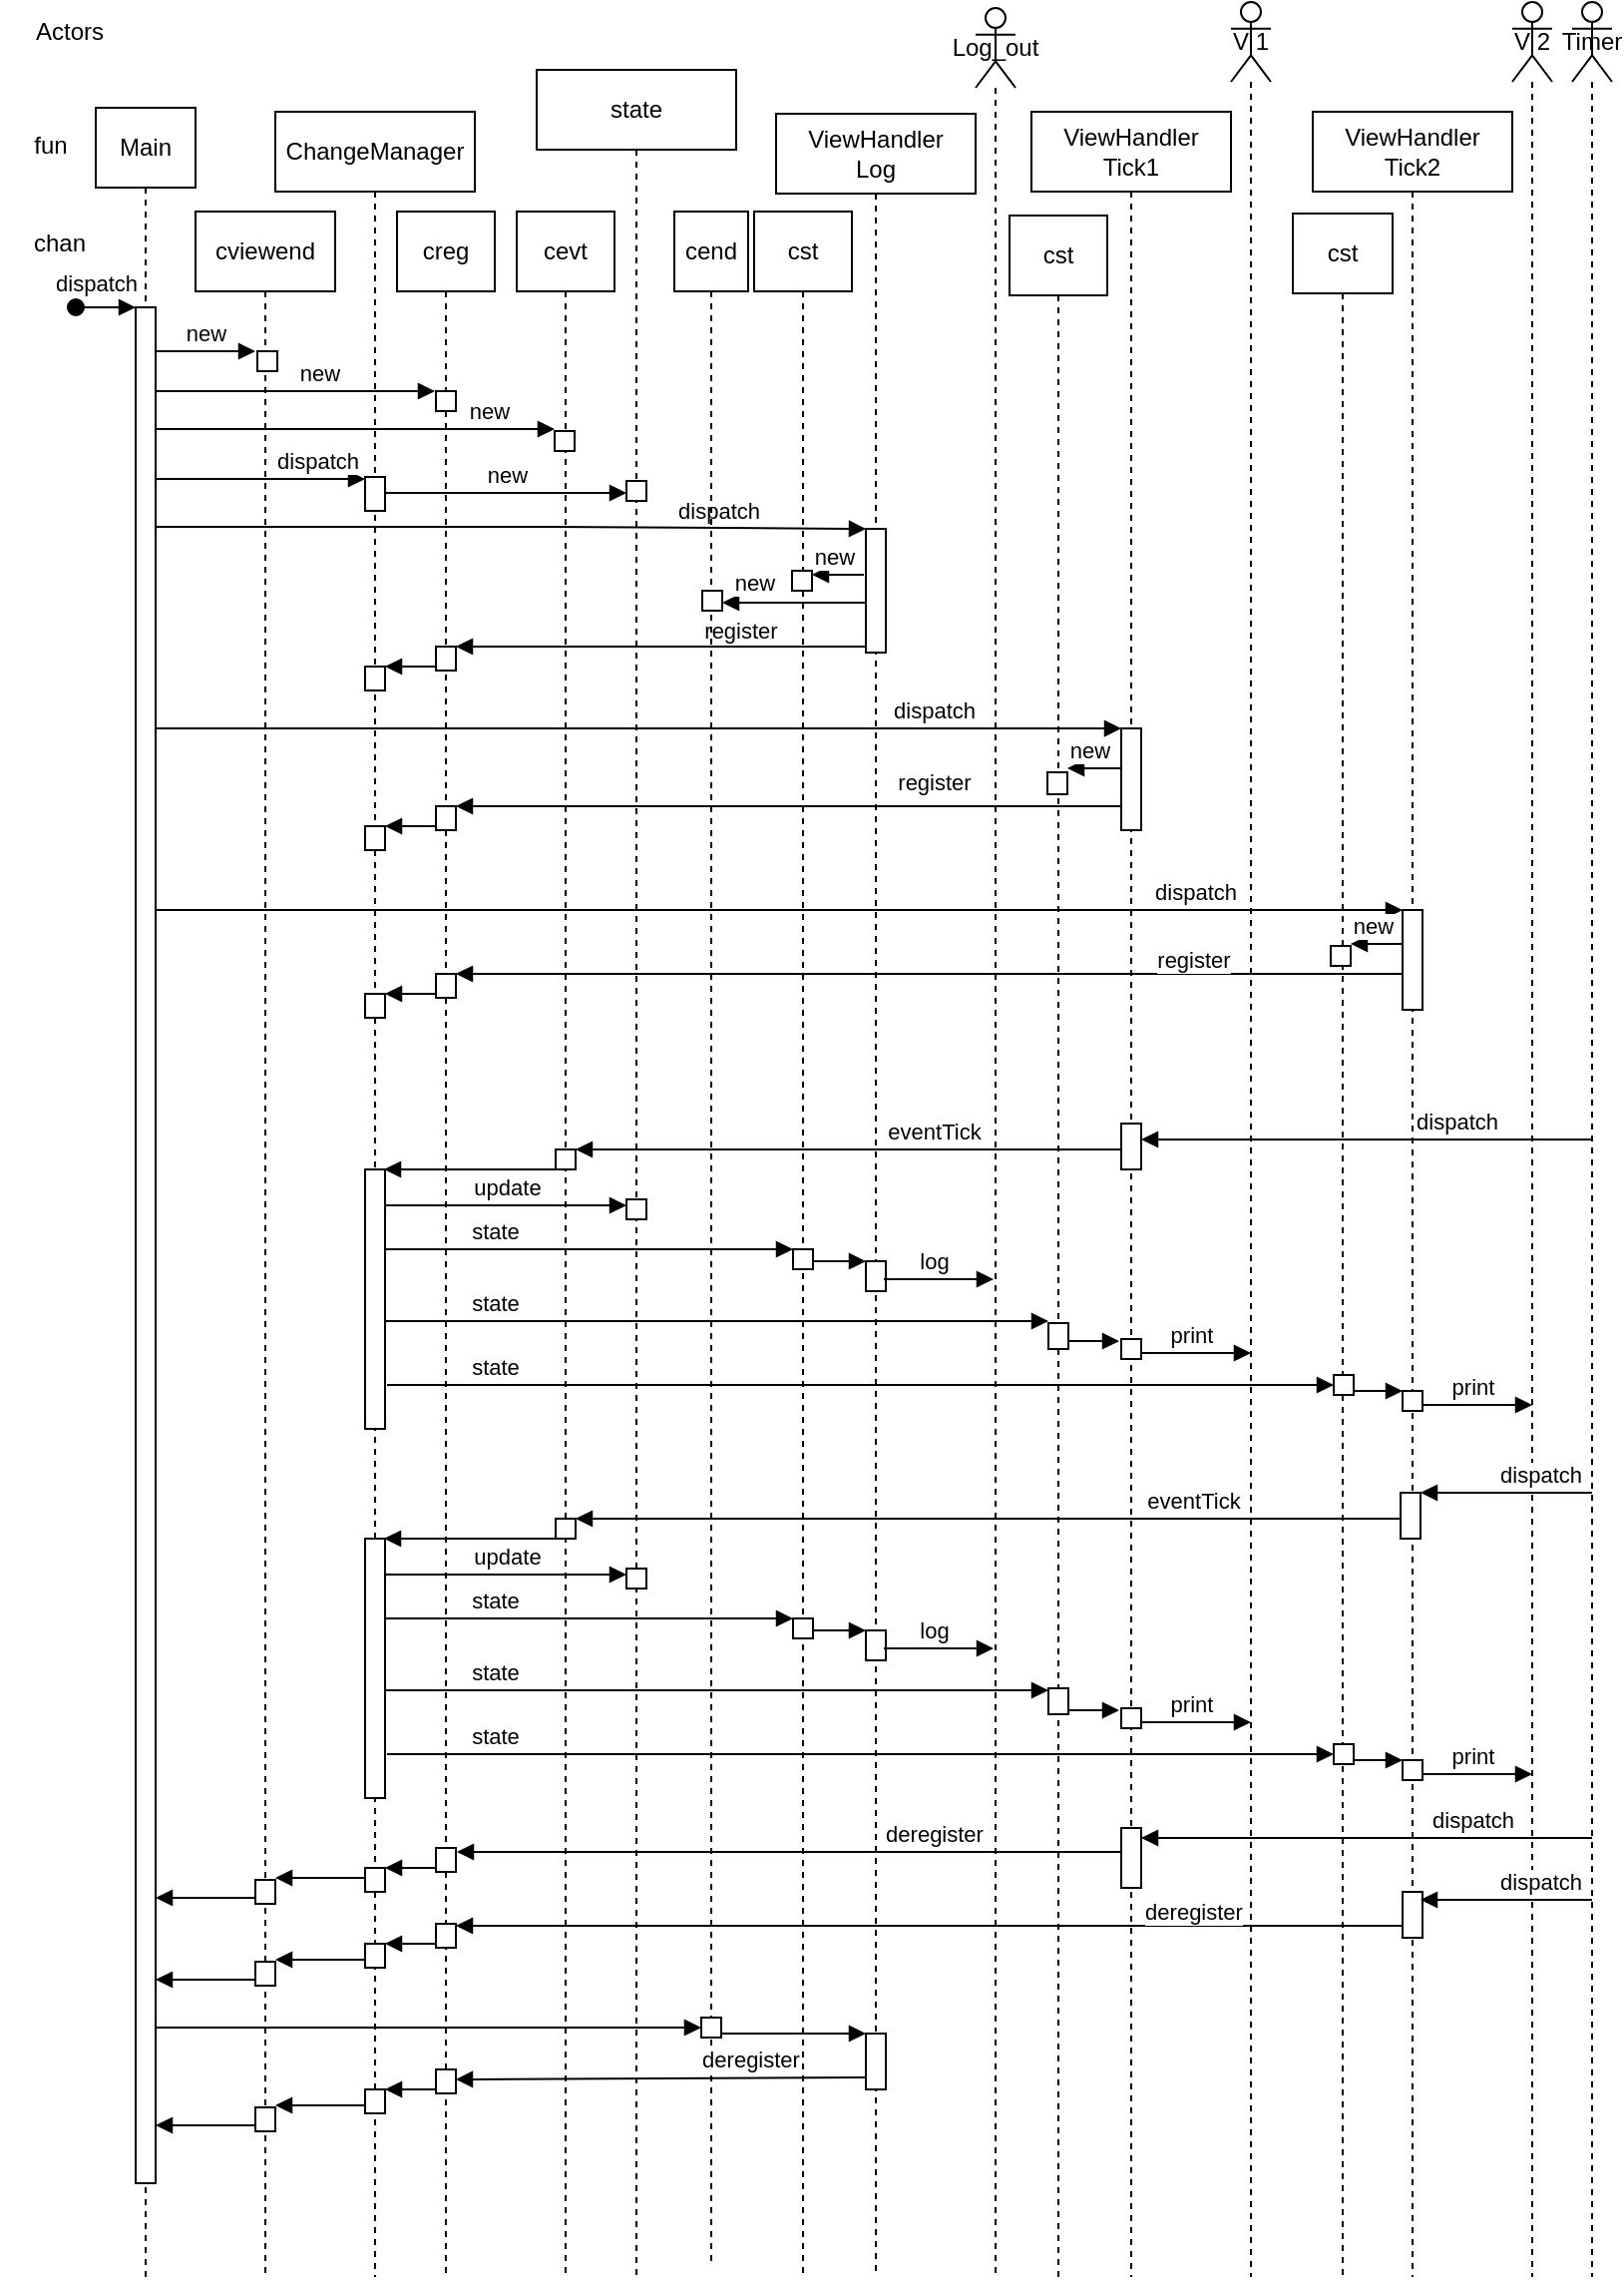 <mxfile version="22.1.11" type="device">
  <diagram name="Page-1" id="2YBvvXClWsGukQMizWep">
    <mxGraphModel dx="552" dy="385" grid="1" gridSize="10" guides="1" tooltips="1" connect="1" arrows="1" fold="1" page="1" pageScale="1" pageWidth="827" pageHeight="1169" math="0" shadow="0">
      <root>
        <mxCell id="0" />
        <mxCell id="1" parent="0" />
        <mxCell id="QETQvhtK7Vk9mIHsB0_v-30" value="state" style="shape=umlLifeline;perimeter=lifelinePerimeter;whiteSpace=wrap;html=1;container=0;dropTarget=0;collapsible=0;recursiveResize=0;outlineConnect=0;portConstraint=eastwest;newEdgeStyle={&quot;edgeStyle&quot;:&quot;elbowEdgeStyle&quot;,&quot;elbow&quot;:&quot;vertical&quot;,&quot;curved&quot;:0,&quot;rounded&quot;:0};" parent="1" vertex="1">
          <mxGeometry x="271" y="54" width="100" height="1106" as="geometry" />
        </mxCell>
        <mxCell id="QETQvhtK7Vk9mIHsB0_v-32" value="" style="html=1;points=[];perimeter=orthogonalPerimeter;outlineConnect=0;targetShapes=umlLifeline;portConstraint=eastwest;newEdgeStyle={&quot;edgeStyle&quot;:&quot;elbowEdgeStyle&quot;,&quot;elbow&quot;:&quot;vertical&quot;,&quot;curved&quot;:0,&quot;rounded&quot;:0};" parent="QETQvhtK7Vk9mIHsB0_v-30" vertex="1">
          <mxGeometry x="45" y="206" width="10" height="10" as="geometry" />
        </mxCell>
        <mxCell id="QETQvhtK7Vk9mIHsB0_v-38" value="" style="html=1;points=[[0,0,0,0,5],[0,1,0,0,-5],[1,0,0,0,5],[1,1,0,0,-5]];perimeter=orthogonalPerimeter;outlineConnect=0;targetShapes=umlLifeline;portConstraint=eastwest;newEdgeStyle={&quot;curved&quot;:0,&quot;rounded&quot;:0};" parent="QETQvhtK7Vk9mIHsB0_v-30" vertex="1">
          <mxGeometry x="45" y="566" width="10" height="10" as="geometry" />
        </mxCell>
        <mxCell id="QETQvhtK7Vk9mIHsB0_v-1" value="Main" style="shape=umlLifeline;perimeter=lifelinePerimeter;whiteSpace=wrap;html=1;container=0;dropTarget=0;collapsible=0;recursiveResize=0;outlineConnect=0;portConstraint=eastwest;newEdgeStyle={&quot;edgeStyle&quot;:&quot;elbowEdgeStyle&quot;,&quot;elbow&quot;:&quot;vertical&quot;,&quot;curved&quot;:0,&quot;rounded&quot;:0};" parent="1" vertex="1">
          <mxGeometry x="50" y="73" width="50" height="1087" as="geometry" />
        </mxCell>
        <mxCell id="QETQvhtK7Vk9mIHsB0_v-2" value="" style="html=1;points=[];perimeter=orthogonalPerimeter;outlineConnect=0;targetShapes=umlLifeline;portConstraint=eastwest;newEdgeStyle={&quot;edgeStyle&quot;:&quot;elbowEdgeStyle&quot;,&quot;elbow&quot;:&quot;vertical&quot;,&quot;curved&quot;:0,&quot;rounded&quot;:0};" parent="QETQvhtK7Vk9mIHsB0_v-1" vertex="1">
          <mxGeometry x="20" y="100" width="10" height="940" as="geometry" />
        </mxCell>
        <mxCell id="QETQvhtK7Vk9mIHsB0_v-3" value="dispatch" style="html=1;verticalAlign=bottom;startArrow=oval;endArrow=block;startSize=8;edgeStyle=elbowEdgeStyle;elbow=vertical;curved=0;rounded=0;" parent="QETQvhtK7Vk9mIHsB0_v-1" target="QETQvhtK7Vk9mIHsB0_v-2" edge="1">
          <mxGeometry x="-0.325" y="3" relative="1" as="geometry">
            <mxPoint x="-10" y="100" as="sourcePoint" />
            <mxPoint as="offset" />
          </mxGeometry>
        </mxCell>
        <mxCell id="QETQvhtK7Vk9mIHsB0_v-5" value="ChangeManager" style="shape=umlLifeline;perimeter=lifelinePerimeter;whiteSpace=wrap;html=1;container=0;dropTarget=0;collapsible=0;recursiveResize=0;outlineConnect=0;portConstraint=eastwest;newEdgeStyle={&quot;edgeStyle&quot;:&quot;elbowEdgeStyle&quot;,&quot;elbow&quot;:&quot;vertical&quot;,&quot;curved&quot;:0,&quot;rounded&quot;:0};" parent="1" vertex="1">
          <mxGeometry x="140" y="75" width="100" height="1085" as="geometry" />
        </mxCell>
        <mxCell id="QETQvhtK7Vk9mIHsB0_v-6" value="" style="html=1;points=[];perimeter=orthogonalPerimeter;outlineConnect=0;targetShapes=umlLifeline;portConstraint=eastwest;newEdgeStyle={&quot;edgeStyle&quot;:&quot;elbowEdgeStyle&quot;,&quot;elbow&quot;:&quot;vertical&quot;,&quot;curved&quot;:0,&quot;rounded&quot;:0};" parent="QETQvhtK7Vk9mIHsB0_v-5" vertex="1">
          <mxGeometry x="45" y="183" width="10" height="17" as="geometry" />
        </mxCell>
        <mxCell id="QETQvhtK7Vk9mIHsB0_v-36" value="" style="html=1;points=[[0,0,0,0,5],[0,1,0,0,-5],[1,0,0,0,5],[1,1,0,0,-5]];perimeter=orthogonalPerimeter;outlineConnect=0;targetShapes=umlLifeline;portConstraint=eastwest;newEdgeStyle={&quot;curved&quot;:0,&quot;rounded&quot;:0};" parent="QETQvhtK7Vk9mIHsB0_v-5" vertex="1">
          <mxGeometry x="45" y="530" width="10" height="130" as="geometry" />
        </mxCell>
        <mxCell id="ve03lsI1t8z092RaoCKH-33" value="" style="html=1;points=[[0,0,0,0,5],[0,1,0,0,-5],[1,0,0,0,5],[1,1,0,0,-5]];perimeter=orthogonalPerimeter;outlineConnect=0;targetShapes=umlLifeline;portConstraint=eastwest;newEdgeStyle={&quot;curved&quot;:0,&quot;rounded&quot;:0};" parent="QETQvhtK7Vk9mIHsB0_v-5" vertex="1">
          <mxGeometry x="45" y="278" width="10" height="12" as="geometry" />
        </mxCell>
        <mxCell id="QETQvhtK7Vk9mIHsB0_v-10" value="ViewHandler&lt;br&gt;Log" style="shape=umlLifeline;perimeter=lifelinePerimeter;whiteSpace=wrap;html=1;container=0;dropTarget=0;collapsible=0;recursiveResize=0;outlineConnect=0;portConstraint=eastwest;newEdgeStyle={&quot;edgeStyle&quot;:&quot;elbowEdgeStyle&quot;,&quot;elbow&quot;:&quot;vertical&quot;,&quot;curved&quot;:0,&quot;rounded&quot;:0};" parent="1" vertex="1">
          <mxGeometry x="391" y="76" width="100" height="1084" as="geometry" />
        </mxCell>
        <mxCell id="QETQvhtK7Vk9mIHsB0_v-11" value="" style="html=1;points=[];perimeter=orthogonalPerimeter;outlineConnect=0;targetShapes=umlLifeline;portConstraint=eastwest;newEdgeStyle={&quot;edgeStyle&quot;:&quot;elbowEdgeStyle&quot;,&quot;elbow&quot;:&quot;vertical&quot;,&quot;curved&quot;:0,&quot;rounded&quot;:0};" parent="QETQvhtK7Vk9mIHsB0_v-10" vertex="1">
          <mxGeometry x="45" y="208" width="10" height="62" as="geometry" />
        </mxCell>
        <mxCell id="ve03lsI1t8z092RaoCKH-53" value="" style="html=1;points=[[0,0,0,0,5],[0,1,0,0,-5],[1,0,0,0,5],[1,1,0,0,-5]];perimeter=orthogonalPerimeter;outlineConnect=0;targetShapes=umlLifeline;portConstraint=eastwest;newEdgeStyle={&quot;curved&quot;:0,&quot;rounded&quot;:0};" parent="QETQvhtK7Vk9mIHsB0_v-10" vertex="1">
          <mxGeometry x="45" y="575" width="10" height="15" as="geometry" />
        </mxCell>
        <mxCell id="iAInxyBxGeqeAdMTvfF1-6" value="" style="html=1;points=[[0,0,0,0,5],[0,1,0,0,-5],[1,0,0,0,5],[1,1,0,0,-5]];perimeter=orthogonalPerimeter;outlineConnect=0;targetShapes=umlLifeline;portConstraint=eastwest;newEdgeStyle={&quot;curved&quot;:0,&quot;rounded&quot;:0};" vertex="1" parent="QETQvhtK7Vk9mIHsB0_v-10">
          <mxGeometry x="45" y="962" width="10" height="28" as="geometry" />
        </mxCell>
        <mxCell id="QETQvhtK7Vk9mIHsB0_v-14" value="ViewHandler&lt;br&gt;Tick1" style="shape=umlLifeline;perimeter=lifelinePerimeter;whiteSpace=wrap;html=1;container=0;dropTarget=0;collapsible=0;recursiveResize=0;outlineConnect=0;portConstraint=eastwest;newEdgeStyle={&quot;edgeStyle&quot;:&quot;elbowEdgeStyle&quot;,&quot;elbow&quot;:&quot;vertical&quot;,&quot;curved&quot;:0,&quot;rounded&quot;:0};" parent="1" vertex="1">
          <mxGeometry x="519" y="75" width="100" height="1085" as="geometry" />
        </mxCell>
        <mxCell id="QETQvhtK7Vk9mIHsB0_v-15" value="" style="html=1;points=[];perimeter=orthogonalPerimeter;outlineConnect=0;targetShapes=umlLifeline;portConstraint=eastwest;newEdgeStyle={&quot;edgeStyle&quot;:&quot;elbowEdgeStyle&quot;,&quot;elbow&quot;:&quot;vertical&quot;,&quot;curved&quot;:0,&quot;rounded&quot;:0};" parent="QETQvhtK7Vk9mIHsB0_v-14" vertex="1">
          <mxGeometry x="45" y="309" width="10" height="51" as="geometry" />
        </mxCell>
        <mxCell id="QETQvhtK7Vk9mIHsB0_v-28" value="" style="html=1;points=[[0,0,0,0,5],[0,1,0,0,-5],[1,0,0,0,5],[1,1,0,0,-5]];perimeter=orthogonalPerimeter;outlineConnect=0;targetShapes=umlLifeline;portConstraint=eastwest;newEdgeStyle={&quot;curved&quot;:0,&quot;rounded&quot;:0};" parent="QETQvhtK7Vk9mIHsB0_v-14" vertex="1">
          <mxGeometry x="45" y="507" width="10" height="23" as="geometry" />
        </mxCell>
        <mxCell id="ve03lsI1t8z092RaoCKH-54" value="" style="html=1;points=[[0,0,0,0,5],[0,1,0,0,-5],[1,0,0,0,5],[1,1,0,0,-5]];perimeter=orthogonalPerimeter;outlineConnect=0;targetShapes=umlLifeline;portConstraint=eastwest;newEdgeStyle={&quot;curved&quot;:0,&quot;rounded&quot;:0};" parent="QETQvhtK7Vk9mIHsB0_v-14" vertex="1">
          <mxGeometry x="45" y="615" width="10" height="10" as="geometry" />
        </mxCell>
        <mxCell id="GORoO4-SwAkdAgsHTjS7-42" value="" style="html=1;points=[[0,0,0,0,5],[0,1,0,0,-5],[1,0,0,0,5],[1,1,0,0,-5]];perimeter=orthogonalPerimeter;outlineConnect=0;targetShapes=umlLifeline;portConstraint=eastwest;newEdgeStyle={&quot;curved&quot;:0,&quot;rounded&quot;:0};" parent="QETQvhtK7Vk9mIHsB0_v-14" vertex="1">
          <mxGeometry x="45" y="860" width="10" height="30" as="geometry" />
        </mxCell>
        <mxCell id="QETQvhtK7Vk9mIHsB0_v-21" value="ViewHandler&lt;br&gt;Tick2" style="shape=umlLifeline;perimeter=lifelinePerimeter;whiteSpace=wrap;html=1;container=0;dropTarget=0;collapsible=0;recursiveResize=0;outlineConnect=0;portConstraint=eastwest;newEdgeStyle={&quot;edgeStyle&quot;:&quot;elbowEdgeStyle&quot;,&quot;elbow&quot;:&quot;vertical&quot;,&quot;curved&quot;:0,&quot;rounded&quot;:0};" parent="1" vertex="1">
          <mxGeometry x="660" y="75" width="100" height="1085" as="geometry" />
        </mxCell>
        <mxCell id="QETQvhtK7Vk9mIHsB0_v-22" value="" style="html=1;points=[];perimeter=orthogonalPerimeter;outlineConnect=0;targetShapes=umlLifeline;portConstraint=eastwest;newEdgeStyle={&quot;edgeStyle&quot;:&quot;elbowEdgeStyle&quot;,&quot;elbow&quot;:&quot;vertical&quot;,&quot;curved&quot;:0,&quot;rounded&quot;:0};" parent="QETQvhtK7Vk9mIHsB0_v-21" vertex="1">
          <mxGeometry x="45" y="400" width="10" height="50" as="geometry" />
        </mxCell>
        <object label="Timer" Timer="" id="QETQvhtK7Vk9mIHsB0_v-26">
          <mxCell style="shape=umlLifeline;perimeter=lifelinePerimeter;whiteSpace=wrap;html=1;container=1;dropTarget=0;collapsible=0;recursiveResize=0;outlineConnect=0;portConstraint=eastwest;newEdgeStyle={&quot;curved&quot;:0,&quot;rounded&quot;:0};participant=umlActor;" parent="1" vertex="1">
            <mxGeometry x="790" y="20" width="20" height="1140" as="geometry" />
          </mxCell>
        </object>
        <mxCell id="QETQvhtK7Vk9mIHsB0_v-27" value="dispatch" style="html=1;verticalAlign=bottom;endArrow=block;curved=0;rounded=0;" parent="1" source="QETQvhtK7Vk9mIHsB0_v-26" target="QETQvhtK7Vk9mIHsB0_v-28" edge="1">
          <mxGeometry x="-0.397" width="80" relative="1" as="geometry">
            <mxPoint x="809.83" y="582" as="sourcePoint" />
            <mxPoint x="550" y="582" as="targetPoint" />
            <mxPoint as="offset" />
          </mxGeometry>
        </mxCell>
        <mxCell id="QETQvhtK7Vk9mIHsB0_v-41" value="update" style="html=1;verticalAlign=bottom;endArrow=block;curved=0;rounded=0;" parent="1" target="QETQvhtK7Vk9mIHsB0_v-38" edge="1">
          <mxGeometry width="80" relative="1" as="geometry">
            <mxPoint x="195" y="623" as="sourcePoint" />
            <mxPoint x="325" y="623" as="targetPoint" />
          </mxGeometry>
        </mxCell>
        <mxCell id="ve03lsI1t8z092RaoCKH-1" value="cviewend" style="shape=umlLifeline;perimeter=lifelinePerimeter;whiteSpace=wrap;html=1;container=0;dropTarget=0;collapsible=0;recursiveResize=0;outlineConnect=0;portConstraint=eastwest;newEdgeStyle={&quot;edgeStyle&quot;:&quot;elbowEdgeStyle&quot;,&quot;elbow&quot;:&quot;vertical&quot;,&quot;curved&quot;:0,&quot;rounded&quot;:0};" parent="1" vertex="1">
          <mxGeometry x="100" y="125" width="70" height="1035" as="geometry" />
        </mxCell>
        <mxCell id="ve03lsI1t8z092RaoCKH-10" value="" style="html=1;points=[[0,0,0,0,5],[0,1,0,0,-5],[1,0,0,0,5],[1,1,0,0,-5]];perimeter=orthogonalPerimeter;outlineConnect=0;targetShapes=umlLifeline;portConstraint=eastwest;newEdgeStyle={&quot;curved&quot;:0,&quot;rounded&quot;:0};" parent="ve03lsI1t8z092RaoCKH-1" vertex="1">
          <mxGeometry x="31" y="70" width="10" height="10" as="geometry" />
        </mxCell>
        <mxCell id="ve03lsI1t8z092RaoCKH-5" value="creg" style="shape=umlLifeline;perimeter=lifelinePerimeter;whiteSpace=wrap;html=1;container=0;dropTarget=0;collapsible=0;recursiveResize=0;outlineConnect=0;portConstraint=eastwest;newEdgeStyle={&quot;edgeStyle&quot;:&quot;elbowEdgeStyle&quot;,&quot;elbow&quot;:&quot;vertical&quot;,&quot;curved&quot;:0,&quot;rounded&quot;:0};" parent="1" vertex="1">
          <mxGeometry x="201" y="125" width="49" height="1035" as="geometry" />
        </mxCell>
        <mxCell id="ve03lsI1t8z092RaoCKH-13" value="" style="html=1;points=[[0,0,0,0,5],[0,1,0,0,-5],[1,0,0,0,5],[1,1,0,0,-5]];perimeter=orthogonalPerimeter;outlineConnect=0;targetShapes=umlLifeline;portConstraint=eastwest;newEdgeStyle={&quot;curved&quot;:0,&quot;rounded&quot;:0};" parent="ve03lsI1t8z092RaoCKH-5" vertex="1">
          <mxGeometry x="19.5" y="90" width="10" height="10" as="geometry" />
        </mxCell>
        <mxCell id="ve03lsI1t8z092RaoCKH-37" value="" style="html=1;points=[[0,0,0,0,5],[0,1,0,0,-5],[1,0,0,0,5],[1,1,0,0,-5]];perimeter=orthogonalPerimeter;outlineConnect=0;targetShapes=umlLifeline;portConstraint=eastwest;newEdgeStyle={&quot;curved&quot;:0,&quot;rounded&quot;:0};" parent="ve03lsI1t8z092RaoCKH-5" vertex="1">
          <mxGeometry x="19.5" y="218" width="10" height="12" as="geometry" />
        </mxCell>
        <mxCell id="ve03lsI1t8z092RaoCKH-6" value="cevt" style="shape=umlLifeline;perimeter=lifelinePerimeter;whiteSpace=wrap;html=1;container=0;dropTarget=0;collapsible=0;recursiveResize=0;outlineConnect=0;portConstraint=eastwest;newEdgeStyle={&quot;edgeStyle&quot;:&quot;elbowEdgeStyle&quot;,&quot;elbow&quot;:&quot;vertical&quot;,&quot;curved&quot;:0,&quot;rounded&quot;:0};" parent="1" vertex="1">
          <mxGeometry x="261" y="125" width="49" height="1035" as="geometry" />
        </mxCell>
        <mxCell id="ve03lsI1t8z092RaoCKH-14" value="" style="html=1;points=[[0,0,0,0,5],[0,1,0,0,-5],[1,0,0,0,5],[1,1,0,0,-5]];perimeter=orthogonalPerimeter;outlineConnect=0;targetShapes=umlLifeline;portConstraint=eastwest;newEdgeStyle={&quot;curved&quot;:0,&quot;rounded&quot;:0};" parent="ve03lsI1t8z092RaoCKH-6" vertex="1">
          <mxGeometry x="19" y="110" width="10" height="10" as="geometry" />
        </mxCell>
        <mxCell id="ve03lsI1t8z092RaoCKH-45" value="" style="html=1;points=[[0,0,0,0,5],[0,1,0,0,-5],[1,0,0,0,5],[1,1,0,0,-5]];perimeter=orthogonalPerimeter;outlineConnect=0;targetShapes=umlLifeline;portConstraint=eastwest;newEdgeStyle={&quot;curved&quot;:0,&quot;rounded&quot;:0};" parent="ve03lsI1t8z092RaoCKH-6" vertex="1">
          <mxGeometry x="19.5" y="470" width="10" height="10" as="geometry" />
        </mxCell>
        <mxCell id="ve03lsI1t8z092RaoCKH-9" value="new" style="html=1;verticalAlign=bottom;endArrow=block;curved=0;rounded=0;" parent="1" source="QETQvhtK7Vk9mIHsB0_v-2" edge="1">
          <mxGeometry width="80" relative="1" as="geometry">
            <mxPoint x="100" y="195" as="sourcePoint" />
            <mxPoint x="130" y="195" as="targetPoint" />
          </mxGeometry>
        </mxCell>
        <mxCell id="QETQvhtK7Vk9mIHsB0_v-20" value="dispatch" style="html=1;verticalAlign=bottom;endArrow=block;curved=0;rounded=0;" parent="1" edge="1">
          <mxGeometry x="0.545" width="80" relative="1" as="geometry">
            <mxPoint x="80" y="259" as="sourcePoint" />
            <mxPoint x="185" y="259" as="targetPoint" />
            <mxPoint as="offset" />
          </mxGeometry>
        </mxCell>
        <mxCell id="ve03lsI1t8z092RaoCKH-11" value="new" style="html=1;verticalAlign=bottom;endArrow=block;curved=0;rounded=0;" parent="1" source="QETQvhtK7Vk9mIHsB0_v-2" edge="1">
          <mxGeometry x="0.172" width="80" relative="1" as="geometry">
            <mxPoint x="75" y="215" as="sourcePoint" />
            <mxPoint x="220" y="215" as="targetPoint" />
            <mxPoint as="offset" />
          </mxGeometry>
        </mxCell>
        <mxCell id="ve03lsI1t8z092RaoCKH-12" value="new" style="html=1;verticalAlign=bottom;endArrow=block;curved=0;rounded=0;" parent="1" source="QETQvhtK7Vk9mIHsB0_v-2" edge="1">
          <mxGeometry x="0.667" width="80" relative="1" as="geometry">
            <mxPoint x="75" y="234" as="sourcePoint" />
            <mxPoint x="280" y="234" as="targetPoint" />
            <mxPoint as="offset" />
          </mxGeometry>
        </mxCell>
        <mxCell id="ve03lsI1t8z092RaoCKH-16" value="new" style="html=1;verticalAlign=bottom;endArrow=block;curved=0;rounded=0;" parent="1" target="QETQvhtK7Vk9mIHsB0_v-32" edge="1">
          <mxGeometry width="80" relative="1" as="geometry">
            <mxPoint x="195" y="266" as="sourcePoint" />
            <mxPoint x="325" y="266" as="targetPoint" />
          </mxGeometry>
        </mxCell>
        <mxCell id="ve03lsI1t8z092RaoCKH-17" value="cst" style="shape=umlLifeline;perimeter=lifelinePerimeter;whiteSpace=wrap;html=1;container=0;dropTarget=0;collapsible=0;recursiveResize=0;outlineConnect=0;portConstraint=eastwest;newEdgeStyle={&quot;edgeStyle&quot;:&quot;elbowEdgeStyle&quot;,&quot;elbow&quot;:&quot;vertical&quot;,&quot;curved&quot;:0,&quot;rounded&quot;:0};" parent="1" vertex="1">
          <mxGeometry x="380" y="125" width="49" height="1035" as="geometry" />
        </mxCell>
        <mxCell id="ve03lsI1t8z092RaoCKH-18" value="" style="html=1;points=[[0,0,0,0,5],[0,1,0,0,-5],[1,0,0,0,5],[1,1,0,0,-5]];perimeter=orthogonalPerimeter;outlineConnect=0;targetShapes=umlLifeline;portConstraint=eastwest;newEdgeStyle={&quot;curved&quot;:0,&quot;rounded&quot;:0};" parent="ve03lsI1t8z092RaoCKH-17" vertex="1">
          <mxGeometry x="19" y="180" width="10" height="10" as="geometry" />
        </mxCell>
        <mxCell id="ve03lsI1t8z092RaoCKH-47" value="" style="html=1;points=[[0,0,0,0,5],[0,1,0,0,-5],[1,0,0,0,5],[1,1,0,0,-5]];perimeter=orthogonalPerimeter;outlineConnect=0;targetShapes=umlLifeline;portConstraint=eastwest;newEdgeStyle={&quot;curved&quot;:0,&quot;rounded&quot;:0};" parent="ve03lsI1t8z092RaoCKH-17" vertex="1">
          <mxGeometry x="19.5" y="520" width="10" height="10" as="geometry" />
        </mxCell>
        <mxCell id="QETQvhtK7Vk9mIHsB0_v-12" value="dispatch" style="html=1;verticalAlign=bottom;endArrow=block;curved=0;rounded=0;" parent="1" source="QETQvhtK7Vk9mIHsB0_v-2" target="QETQvhtK7Vk9mIHsB0_v-11" edge="1">
          <mxGeometry x="0.583" width="80" relative="1" as="geometry">
            <mxPoint x="195" y="283" as="sourcePoint" />
            <mxPoint x="340" y="283" as="targetPoint" />
            <Array as="points">
              <mxPoint x="280" y="283" />
            </Array>
            <mxPoint as="offset" />
          </mxGeometry>
        </mxCell>
        <mxCell id="ve03lsI1t8z092RaoCKH-19" value="new" style="html=1;verticalAlign=bottom;endArrow=block;curved=0;rounded=0;" parent="1" edge="1">
          <mxGeometry x="0.154" width="80" relative="1" as="geometry">
            <mxPoint x="435" y="307" as="sourcePoint" />
            <mxPoint x="409" y="307" as="targetPoint" />
            <mxPoint as="offset" />
          </mxGeometry>
        </mxCell>
        <mxCell id="QETQvhtK7Vk9mIHsB0_v-18" value="dispatch" style="html=1;verticalAlign=bottom;endArrow=block;curved=0;rounded=0;" parent="1" target="QETQvhtK7Vk9mIHsB0_v-15" edge="1">
          <mxGeometry x="0.612" width="80" relative="1" as="geometry">
            <mxPoint x="80" y="384.02" as="sourcePoint" />
            <mxPoint x="561" y="384.02" as="targetPoint" />
            <mxPoint as="offset" />
          </mxGeometry>
        </mxCell>
        <mxCell id="ve03lsI1t8z092RaoCKH-21" value="register" style="html=1;verticalAlign=bottom;endArrow=block;curved=0;rounded=0;" parent="1" edge="1">
          <mxGeometry x="-0.383" y="1" width="80" relative="1" as="geometry">
            <mxPoint x="436" y="343" as="sourcePoint" />
            <mxPoint x="230.5" y="343" as="targetPoint" />
            <mxPoint as="offset" />
          </mxGeometry>
        </mxCell>
        <mxCell id="ve03lsI1t8z092RaoCKH-22" value="cst" style="shape=umlLifeline;perimeter=lifelinePerimeter;whiteSpace=wrap;html=1;container=0;dropTarget=0;collapsible=0;recursiveResize=0;outlineConnect=0;portConstraint=eastwest;newEdgeStyle={&quot;edgeStyle&quot;:&quot;elbowEdgeStyle&quot;,&quot;elbow&quot;:&quot;vertical&quot;,&quot;curved&quot;:0,&quot;rounded&quot;:0};" parent="1" vertex="1">
          <mxGeometry x="508" y="127" width="49" height="1033" as="geometry" />
        </mxCell>
        <mxCell id="ve03lsI1t8z092RaoCKH-23" value="" style="html=1;points=[[0,0,0,0,5],[0,1,0,0,-5],[1,0,0,0,5],[1,1,0,0,-5]];perimeter=orthogonalPerimeter;outlineConnect=0;targetShapes=umlLifeline;portConstraint=eastwest;newEdgeStyle={&quot;curved&quot;:0,&quot;rounded&quot;:0};" parent="ve03lsI1t8z092RaoCKH-22" vertex="1">
          <mxGeometry x="19" y="279" width="10" height="11" as="geometry" />
        </mxCell>
        <mxCell id="ve03lsI1t8z092RaoCKH-48" value="" style="html=1;points=[[0,0,0,0,5],[0,1,0,0,-5],[1,0,0,0,5],[1,1,0,0,-5]];perimeter=orthogonalPerimeter;outlineConnect=0;targetShapes=umlLifeline;portConstraint=eastwest;newEdgeStyle={&quot;curved&quot;:0,&quot;rounded&quot;:0};" parent="ve03lsI1t8z092RaoCKH-22" vertex="1">
          <mxGeometry x="19.5" y="555" width="10" height="13" as="geometry" />
        </mxCell>
        <mxCell id="ve03lsI1t8z092RaoCKH-25" value="new" style="html=1;verticalAlign=bottom;endArrow=block;curved=0;rounded=0;" parent="1" edge="1">
          <mxGeometry x="0.2" width="80" relative="1" as="geometry">
            <mxPoint x="564" y="404" as="sourcePoint" />
            <mxPoint x="537" y="404" as="targetPoint" />
            <mxPoint as="offset" />
          </mxGeometry>
        </mxCell>
        <mxCell id="ve03lsI1t8z092RaoCKH-26" value="register" style="html=1;verticalAlign=bottom;endArrow=block;curved=0;rounded=0;" parent="1" source="QETQvhtK7Vk9mIHsB0_v-15" target="ve03lsI1t8z092RaoCKH-39" edge="1">
          <mxGeometry x="-0.436" y="-3" width="80" relative="1" as="geometry">
            <mxPoint x="475" y="415" as="sourcePoint" />
            <mxPoint x="240" y="424" as="targetPoint" />
            <mxPoint as="offset" />
          </mxGeometry>
        </mxCell>
        <mxCell id="QETQvhtK7Vk9mIHsB0_v-23" value="dispatch" style="html=1;verticalAlign=bottom;endArrow=block;curved=0;rounded=0;" parent="1" target="QETQvhtK7Vk9mIHsB0_v-22" edge="1">
          <mxGeometry x="0.667" width="80" relative="1" as="geometry">
            <mxPoint x="80" y="475" as="sourcePoint" />
            <mxPoint x="625" y="475" as="targetPoint" />
            <mxPoint as="offset" />
          </mxGeometry>
        </mxCell>
        <mxCell id="ve03lsI1t8z092RaoCKH-28" value="cst" style="shape=umlLifeline;perimeter=lifelinePerimeter;whiteSpace=wrap;html=1;container=0;dropTarget=0;collapsible=0;recursiveResize=0;outlineConnect=0;portConstraint=eastwest;newEdgeStyle={&quot;edgeStyle&quot;:&quot;elbowEdgeStyle&quot;,&quot;elbow&quot;:&quot;vertical&quot;,&quot;curved&quot;:0,&quot;rounded&quot;:0};" parent="1" vertex="1">
          <mxGeometry x="650" y="126" width="50" height="1034" as="geometry" />
        </mxCell>
        <mxCell id="ve03lsI1t8z092RaoCKH-29" value="" style="html=1;points=[[0,0,0,0,5],[0,1,0,0,-5],[1,0,0,0,5],[1,1,0,0,-5]];perimeter=orthogonalPerimeter;outlineConnect=0;targetShapes=umlLifeline;portConstraint=eastwest;newEdgeStyle={&quot;curved&quot;:0,&quot;rounded&quot;:0};" parent="ve03lsI1t8z092RaoCKH-28" vertex="1">
          <mxGeometry x="19" y="367" width="10" height="10" as="geometry" />
        </mxCell>
        <mxCell id="ve03lsI1t8z092RaoCKH-55" value="" style="html=1;points=[[0,0,0,0,5],[0,1,0,0,-5],[1,0,0,0,5],[1,1,0,0,-5]];perimeter=orthogonalPerimeter;outlineConnect=0;targetShapes=umlLifeline;portConstraint=eastwest;newEdgeStyle={&quot;curved&quot;:0,&quot;rounded&quot;:0};" parent="ve03lsI1t8z092RaoCKH-28" vertex="1">
          <mxGeometry x="55" y="590" width="10" height="10" as="geometry" />
        </mxCell>
        <mxCell id="ve03lsI1t8z092RaoCKH-49" value="" style="html=1;points=[[0,0,0,0,5],[0,1,0,0,-5],[1,0,0,0,5],[1,1,0,0,-5]];perimeter=orthogonalPerimeter;outlineConnect=0;targetShapes=umlLifeline;portConstraint=eastwest;newEdgeStyle={&quot;curved&quot;:0,&quot;rounded&quot;:0};" parent="ve03lsI1t8z092RaoCKH-28" vertex="1">
          <mxGeometry x="20.5" y="582" width="10" height="10" as="geometry" />
        </mxCell>
        <mxCell id="ve03lsI1t8z092RaoCKH-30" value="new" style="html=1;verticalAlign=bottom;endArrow=block;curved=0;rounded=0;" parent="1" edge="1">
          <mxGeometry x="0.2" width="80" relative="1" as="geometry">
            <mxPoint x="705" y="492" as="sourcePoint" />
            <mxPoint x="679" y="492" as="targetPoint" />
            <mxPoint as="offset" />
          </mxGeometry>
        </mxCell>
        <mxCell id="ve03lsI1t8z092RaoCKH-31" value="register" style="html=1;verticalAlign=bottom;endArrow=block;curved=0;rounded=0;" parent="1" source="QETQvhtK7Vk9mIHsB0_v-22" target="ve03lsI1t8z092RaoCKH-42" edge="1">
          <mxGeometry x="-0.557" y="2" width="80" relative="1" as="geometry">
            <mxPoint x="740" y="511" as="sourcePoint" />
            <mxPoint x="240" y="508" as="targetPoint" />
            <mxPoint as="offset" />
          </mxGeometry>
        </mxCell>
        <mxCell id="ve03lsI1t8z092RaoCKH-34" value="" style="html=1;verticalAlign=bottom;endArrow=block;curved=0;rounded=0;" parent="1" source="ve03lsI1t8z092RaoCKH-37" edge="1">
          <mxGeometry x="0.2" width="80" relative="1" as="geometry">
            <mxPoint x="210" y="353" as="sourcePoint" />
            <mxPoint x="195" y="353" as="targetPoint" />
            <mxPoint as="offset" />
          </mxGeometry>
        </mxCell>
        <mxCell id="ve03lsI1t8z092RaoCKH-38" value="" style="html=1;points=[[0,0,0,0,5],[0,1,0,0,-5],[1,0,0,0,5],[1,1,0,0,-5]];perimeter=orthogonalPerimeter;outlineConnect=0;targetShapes=umlLifeline;portConstraint=eastwest;newEdgeStyle={&quot;curved&quot;:0,&quot;rounded&quot;:0};" parent="1" vertex="1">
          <mxGeometry x="185" y="433" width="10" height="12" as="geometry" />
        </mxCell>
        <mxCell id="ve03lsI1t8z092RaoCKH-39" value="" style="html=1;points=[[0,0,0,0,5],[0,1,0,0,-5],[1,0,0,0,5],[1,1,0,0,-5]];perimeter=orthogonalPerimeter;outlineConnect=0;targetShapes=umlLifeline;portConstraint=eastwest;newEdgeStyle={&quot;curved&quot;:0,&quot;rounded&quot;:0};" parent="1" vertex="1">
          <mxGeometry x="220.5" y="423" width="10" height="12" as="geometry" />
        </mxCell>
        <mxCell id="ve03lsI1t8z092RaoCKH-40" value="" style="html=1;verticalAlign=bottom;endArrow=block;curved=0;rounded=0;" parent="1" source="ve03lsI1t8z092RaoCKH-39" edge="1">
          <mxGeometry x="0.2" width="80" relative="1" as="geometry">
            <mxPoint x="210" y="433" as="sourcePoint" />
            <mxPoint x="195" y="433" as="targetPoint" />
            <mxPoint as="offset" />
          </mxGeometry>
        </mxCell>
        <mxCell id="ve03lsI1t8z092RaoCKH-41" value="" style="html=1;points=[[0,0,0,0,5],[0,1,0,0,-5],[1,0,0,0,5],[1,1,0,0,-5]];perimeter=orthogonalPerimeter;outlineConnect=0;targetShapes=umlLifeline;portConstraint=eastwest;newEdgeStyle={&quot;curved&quot;:0,&quot;rounded&quot;:0};" parent="1" vertex="1">
          <mxGeometry x="185" y="517" width="10" height="12" as="geometry" />
        </mxCell>
        <mxCell id="ve03lsI1t8z092RaoCKH-42" value="" style="html=1;points=[[0,0,0,0,5],[0,1,0,0,-5],[1,0,0,0,5],[1,1,0,0,-5]];perimeter=orthogonalPerimeter;outlineConnect=0;targetShapes=umlLifeline;portConstraint=eastwest;newEdgeStyle={&quot;curved&quot;:0,&quot;rounded&quot;:0};" parent="1" vertex="1">
          <mxGeometry x="220.5" y="507" width="10" height="12" as="geometry" />
        </mxCell>
        <mxCell id="ve03lsI1t8z092RaoCKH-43" value="" style="html=1;verticalAlign=bottom;endArrow=block;curved=0;rounded=0;" parent="1" source="ve03lsI1t8z092RaoCKH-42" edge="1">
          <mxGeometry x="0.2" width="80" relative="1" as="geometry">
            <mxPoint x="210" y="517" as="sourcePoint" />
            <mxPoint x="195" y="517" as="targetPoint" />
            <mxPoint as="offset" />
          </mxGeometry>
        </mxCell>
        <mxCell id="ve03lsI1t8z092RaoCKH-44" value="eventTick" style="html=1;verticalAlign=bottom;endArrow=block;curved=0;rounded=0;" parent="1" source="QETQvhtK7Vk9mIHsB0_v-28" edge="1">
          <mxGeometry x="-0.313" width="80" relative="1" as="geometry">
            <mxPoint x="585" y="595" as="sourcePoint" />
            <mxPoint x="290.5" y="595" as="targetPoint" />
            <mxPoint as="offset" />
          </mxGeometry>
        </mxCell>
        <mxCell id="ve03lsI1t8z092RaoCKH-46" value="" style="html=1;verticalAlign=bottom;endArrow=block;curved=0;rounded=0;" parent="1" source="ve03lsI1t8z092RaoCKH-45" edge="1">
          <mxGeometry x="0.2" width="80" relative="1" as="geometry">
            <mxPoint x="220.5" y="605" as="sourcePoint" />
            <mxPoint x="194.5" y="605" as="targetPoint" />
            <mxPoint as="offset" />
          </mxGeometry>
        </mxCell>
        <mxCell id="ve03lsI1t8z092RaoCKH-50" value="state" style="html=1;verticalAlign=bottom;endArrow=block;curved=0;rounded=0;" parent="1" target="ve03lsI1t8z092RaoCKH-47" edge="1">
          <mxGeometry x="-0.462" width="80" relative="1" as="geometry">
            <mxPoint x="195" y="645" as="sourcePoint" />
            <mxPoint x="429" y="645" as="targetPoint" />
            <mxPoint as="offset" />
          </mxGeometry>
        </mxCell>
        <object label="Log_out" Timer="" id="ve03lsI1t8z092RaoCKH-51">
          <mxCell style="shape=umlLifeline;perimeter=lifelinePerimeter;whiteSpace=wrap;html=1;container=1;dropTarget=0;collapsible=0;recursiveResize=0;outlineConnect=0;portConstraint=eastwest;newEdgeStyle={&quot;curved&quot;:0,&quot;rounded&quot;:0};participant=umlActor;size=40;" parent="1" vertex="1">
            <mxGeometry x="491" y="23" width="20" height="1137" as="geometry" />
          </mxCell>
        </object>
        <mxCell id="ve03lsI1t8z092RaoCKH-56" value="" style="html=1;verticalAlign=bottom;endArrow=block;curved=0;rounded=0;" parent="1" source="ve03lsI1t8z092RaoCKH-47" target="ve03lsI1t8z092RaoCKH-53" edge="1">
          <mxGeometry width="80" relative="1" as="geometry">
            <mxPoint x="350" y="650" as="sourcePoint" />
            <mxPoint x="430" y="650" as="targetPoint" />
          </mxGeometry>
        </mxCell>
        <mxCell id="ve03lsI1t8z092RaoCKH-58" value="log" style="html=1;verticalAlign=bottom;endArrow=block;curved=0;rounded=0;" parent="1" edge="1">
          <mxGeometry x="-0.091" width="80" relative="1" as="geometry">
            <mxPoint x="445" y="660" as="sourcePoint" />
            <mxPoint x="500" y="660" as="targetPoint" />
            <mxPoint as="offset" />
          </mxGeometry>
        </mxCell>
        <object label="V 1" Timer="" id="GORoO4-SwAkdAgsHTjS7-1">
          <mxCell style="shape=umlLifeline;perimeter=lifelinePerimeter;whiteSpace=wrap;html=1;container=1;dropTarget=0;collapsible=0;recursiveResize=0;outlineConnect=0;portConstraint=eastwest;newEdgeStyle={&quot;curved&quot;:0,&quot;rounded&quot;:0};participant=umlActor;size=40;" parent="1" vertex="1">
            <mxGeometry x="619" y="20" width="20" height="1140" as="geometry" />
          </mxCell>
        </object>
        <object label="V 2" Timer="" id="GORoO4-SwAkdAgsHTjS7-2">
          <mxCell style="shape=umlLifeline;perimeter=lifelinePerimeter;whiteSpace=wrap;html=1;container=1;dropTarget=0;collapsible=0;recursiveResize=0;outlineConnect=0;portConstraint=eastwest;newEdgeStyle={&quot;curved&quot;:0,&quot;rounded&quot;:0};participant=umlActor;size=40;" parent="1" vertex="1">
            <mxGeometry x="760" y="20" width="20" height="1140" as="geometry" />
          </mxCell>
        </object>
        <mxCell id="GORoO4-SwAkdAgsHTjS7-6" value="state" style="html=1;verticalAlign=bottom;endArrow=block;curved=0;rounded=0;" parent="1" edge="1">
          <mxGeometry x="-0.669" width="80" relative="1" as="geometry">
            <mxPoint x="195" y="681" as="sourcePoint" />
            <mxPoint x="527.5" y="681" as="targetPoint" />
            <mxPoint as="offset" />
          </mxGeometry>
        </mxCell>
        <mxCell id="GORoO4-SwAkdAgsHTjS7-7" value="" style="html=1;verticalAlign=bottom;endArrow=block;curved=0;rounded=0;" parent="1" edge="1">
          <mxGeometry width="80" relative="1" as="geometry">
            <mxPoint x="538" y="691" as="sourcePoint" />
            <mxPoint x="563" y="691" as="targetPoint" />
          </mxGeometry>
        </mxCell>
        <mxCell id="GORoO4-SwAkdAgsHTjS7-8" value="print" style="html=1;verticalAlign=bottom;endArrow=block;curved=0;rounded=0;" parent="1" edge="1">
          <mxGeometry x="-0.091" width="80" relative="1" as="geometry">
            <mxPoint x="574" y="697" as="sourcePoint" />
            <mxPoint x="629" y="697" as="targetPoint" />
            <mxPoint as="offset" />
          </mxGeometry>
        </mxCell>
        <mxCell id="GORoO4-SwAkdAgsHTjS7-9" value="state" style="html=1;verticalAlign=bottom;endArrow=block;curved=0;rounded=0;entryX=0;entryY=0;entryDx=0;entryDy=5;entryPerimeter=0;" parent="1" target="ve03lsI1t8z092RaoCKH-49" edge="1">
          <mxGeometry x="-0.772" width="80" relative="1" as="geometry">
            <mxPoint x="196" y="713" as="sourcePoint" />
            <mxPoint x="529" y="713" as="targetPoint" />
            <mxPoint as="offset" />
          </mxGeometry>
        </mxCell>
        <mxCell id="GORoO4-SwAkdAgsHTjS7-10" value="" style="html=1;verticalAlign=bottom;endArrow=block;curved=0;rounded=0;" parent="1" edge="1">
          <mxGeometry width="80" relative="1" as="geometry">
            <mxPoint x="680" y="716" as="sourcePoint" />
            <mxPoint x="705" y="716" as="targetPoint" />
          </mxGeometry>
        </mxCell>
        <mxCell id="GORoO4-SwAkdAgsHTjS7-11" value="print" style="html=1;verticalAlign=bottom;endArrow=block;curved=0;rounded=0;" parent="1" edge="1">
          <mxGeometry x="-0.091" width="80" relative="1" as="geometry">
            <mxPoint x="715" y="723" as="sourcePoint" />
            <mxPoint x="770" y="723" as="targetPoint" />
            <mxPoint as="offset" />
          </mxGeometry>
        </mxCell>
        <mxCell id="GORoO4-SwAkdAgsHTjS7-13" value="Actors" style="text;html=1;strokeColor=none;fillColor=none;align=center;verticalAlign=middle;whiteSpace=wrap;rounded=0;" parent="1" vertex="1">
          <mxGeometry x="7" y="20" width="60" height="30" as="geometry" />
        </mxCell>
        <mxCell id="GORoO4-SwAkdAgsHTjS7-16" value="fun" style="text;html=1;align=center;verticalAlign=middle;resizable=0;points=[];autosize=1;strokeColor=none;fillColor=none;" parent="1" vertex="1">
          <mxGeometry x="7" y="77" width="40" height="30" as="geometry" />
        </mxCell>
        <mxCell id="GORoO4-SwAkdAgsHTjS7-18" value="chan" style="text;html=1;strokeColor=none;fillColor=none;align=center;verticalAlign=middle;whiteSpace=wrap;rounded=0;" parent="1" vertex="1">
          <mxGeometry x="2" y="126" width="60" height="30" as="geometry" />
        </mxCell>
        <mxCell id="GORoO4-SwAkdAgsHTjS7-19" value="" style="html=1;points=[[0,0,0,0,5],[0,1,0,0,-5],[1,0,0,0,5],[1,1,0,0,-5]];perimeter=orthogonalPerimeter;outlineConnect=0;targetShapes=umlLifeline;portConstraint=eastwest;newEdgeStyle={&quot;curved&quot;:0,&quot;rounded&quot;:0};" parent="1" vertex="1">
          <mxGeometry x="316" y="805" width="10" height="10" as="geometry" />
        </mxCell>
        <mxCell id="GORoO4-SwAkdAgsHTjS7-20" value="" style="html=1;points=[[0,0,0,0,5],[0,1,0,0,-5],[1,0,0,0,5],[1,1,0,0,-5]];perimeter=orthogonalPerimeter;outlineConnect=0;targetShapes=umlLifeline;portConstraint=eastwest;newEdgeStyle={&quot;curved&quot;:0,&quot;rounded&quot;:0};" parent="1" vertex="1">
          <mxGeometry x="185" y="790" width="10" height="130" as="geometry" />
        </mxCell>
        <mxCell id="GORoO4-SwAkdAgsHTjS7-21" value="" style="html=1;points=[[0,0,0,0,5],[0,1,0,0,-5],[1,0,0,0,5],[1,1,0,0,-5]];perimeter=orthogonalPerimeter;outlineConnect=0;targetShapes=umlLifeline;portConstraint=eastwest;newEdgeStyle={&quot;curved&quot;:0,&quot;rounded&quot;:0};" parent="1" vertex="1">
          <mxGeometry x="436" y="836" width="10" height="15" as="geometry" />
        </mxCell>
        <mxCell id="GORoO4-SwAkdAgsHTjS7-22" value="" style="html=1;points=[[0,0,0,0,5],[0,1,0,0,-5],[1,0,0,0,5],[1,1,0,0,-5]];perimeter=orthogonalPerimeter;outlineConnect=0;targetShapes=umlLifeline;portConstraint=eastwest;newEdgeStyle={&quot;curved&quot;:0,&quot;rounded&quot;:0};" parent="1" vertex="1">
          <mxGeometry x="704" y="767" width="10" height="23" as="geometry" />
        </mxCell>
        <mxCell id="GORoO4-SwAkdAgsHTjS7-23" value="" style="html=1;points=[[0,0,0,0,5],[0,1,0,0,-5],[1,0,0,0,5],[1,1,0,0,-5]];perimeter=orthogonalPerimeter;outlineConnect=0;targetShapes=umlLifeline;portConstraint=eastwest;newEdgeStyle={&quot;curved&quot;:0,&quot;rounded&quot;:0};" parent="1" vertex="1">
          <mxGeometry x="564" y="875" width="10" height="10" as="geometry" />
        </mxCell>
        <mxCell id="GORoO4-SwAkdAgsHTjS7-24" value="dispatch" style="html=1;verticalAlign=bottom;endArrow=block;curved=0;rounded=0;" parent="1" target="GORoO4-SwAkdAgsHTjS7-22" edge="1">
          <mxGeometry x="-0.397" width="80" relative="1" as="geometry">
            <mxPoint x="800" y="767" as="sourcePoint" />
            <mxPoint x="550" y="767" as="targetPoint" />
            <mxPoint as="offset" />
          </mxGeometry>
        </mxCell>
        <mxCell id="GORoO4-SwAkdAgsHTjS7-25" value="update" style="html=1;verticalAlign=bottom;endArrow=block;curved=0;rounded=0;" parent="1" target="GORoO4-SwAkdAgsHTjS7-19" edge="1">
          <mxGeometry width="80" relative="1" as="geometry">
            <mxPoint x="195" y="808" as="sourcePoint" />
            <mxPoint x="325" y="808" as="targetPoint" />
          </mxGeometry>
        </mxCell>
        <mxCell id="GORoO4-SwAkdAgsHTjS7-26" value="" style="html=1;points=[[0,0,0,0,5],[0,1,0,0,-5],[1,0,0,0,5],[1,1,0,0,-5]];perimeter=orthogonalPerimeter;outlineConnect=0;targetShapes=umlLifeline;portConstraint=eastwest;newEdgeStyle={&quot;curved&quot;:0,&quot;rounded&quot;:0};" parent="1" vertex="1">
          <mxGeometry x="280.5" y="780" width="10" height="10" as="geometry" />
        </mxCell>
        <mxCell id="GORoO4-SwAkdAgsHTjS7-27" value="" style="html=1;points=[[0,0,0,0,5],[0,1,0,0,-5],[1,0,0,0,5],[1,1,0,0,-5]];perimeter=orthogonalPerimeter;outlineConnect=0;targetShapes=umlLifeline;portConstraint=eastwest;newEdgeStyle={&quot;curved&quot;:0,&quot;rounded&quot;:0};" parent="1" vertex="1">
          <mxGeometry x="399.5" y="830" width="10" height="10" as="geometry" />
        </mxCell>
        <mxCell id="GORoO4-SwAkdAgsHTjS7-28" value="" style="html=1;points=[[0,0,0,0,5],[0,1,0,0,-5],[1,0,0,0,5],[1,1,0,0,-5]];perimeter=orthogonalPerimeter;outlineConnect=0;targetShapes=umlLifeline;portConstraint=eastwest;newEdgeStyle={&quot;curved&quot;:0,&quot;rounded&quot;:0};" parent="1" vertex="1">
          <mxGeometry x="527.5" y="865" width="10" height="13" as="geometry" />
        </mxCell>
        <mxCell id="GORoO4-SwAkdAgsHTjS7-29" value="" style="html=1;points=[[0,0,0,0,5],[0,1,0,0,-5],[1,0,0,0,5],[1,1,0,0,-5]];perimeter=orthogonalPerimeter;outlineConnect=0;targetShapes=umlLifeline;portConstraint=eastwest;newEdgeStyle={&quot;curved&quot;:0,&quot;rounded&quot;:0};" parent="1" vertex="1">
          <mxGeometry x="705" y="901" width="10" height="10" as="geometry" />
        </mxCell>
        <mxCell id="GORoO4-SwAkdAgsHTjS7-30" value="" style="html=1;points=[[0,0,0,0,5],[0,1,0,0,-5],[1,0,0,0,5],[1,1,0,0,-5]];perimeter=orthogonalPerimeter;outlineConnect=0;targetShapes=umlLifeline;portConstraint=eastwest;newEdgeStyle={&quot;curved&quot;:0,&quot;rounded&quot;:0};" parent="1" vertex="1">
          <mxGeometry x="670.5" y="893" width="10" height="10" as="geometry" />
        </mxCell>
        <mxCell id="GORoO4-SwAkdAgsHTjS7-31" value="eventTick" style="html=1;verticalAlign=bottom;endArrow=block;curved=0;rounded=0;" parent="1" source="GORoO4-SwAkdAgsHTjS7-22" edge="1">
          <mxGeometry x="-0.497" width="80" relative="1" as="geometry">
            <mxPoint x="585" y="780" as="sourcePoint" />
            <mxPoint x="290.5" y="780" as="targetPoint" />
            <mxPoint as="offset" />
          </mxGeometry>
        </mxCell>
        <mxCell id="GORoO4-SwAkdAgsHTjS7-32" value="" style="html=1;verticalAlign=bottom;endArrow=block;curved=0;rounded=0;" parent="1" source="GORoO4-SwAkdAgsHTjS7-26" edge="1">
          <mxGeometry x="0.2" width="80" relative="1" as="geometry">
            <mxPoint x="220.5" y="790" as="sourcePoint" />
            <mxPoint x="194.5" y="790" as="targetPoint" />
            <mxPoint as="offset" />
          </mxGeometry>
        </mxCell>
        <mxCell id="GORoO4-SwAkdAgsHTjS7-33" value="state" style="html=1;verticalAlign=bottom;endArrow=block;curved=0;rounded=0;" parent="1" target="GORoO4-SwAkdAgsHTjS7-27" edge="1">
          <mxGeometry x="-0.462" width="80" relative="1" as="geometry">
            <mxPoint x="195" y="830" as="sourcePoint" />
            <mxPoint x="429" y="830" as="targetPoint" />
            <mxPoint as="offset" />
          </mxGeometry>
        </mxCell>
        <mxCell id="GORoO4-SwAkdAgsHTjS7-34" value="" style="html=1;verticalAlign=bottom;endArrow=block;curved=0;rounded=0;" parent="1" source="GORoO4-SwAkdAgsHTjS7-27" target="GORoO4-SwAkdAgsHTjS7-21" edge="1">
          <mxGeometry width="80" relative="1" as="geometry">
            <mxPoint x="350" y="835" as="sourcePoint" />
            <mxPoint x="430" y="835" as="targetPoint" />
          </mxGeometry>
        </mxCell>
        <mxCell id="GORoO4-SwAkdAgsHTjS7-35" value="log" style="html=1;verticalAlign=bottom;endArrow=block;curved=0;rounded=0;" parent="1" edge="1">
          <mxGeometry x="-0.091" width="80" relative="1" as="geometry">
            <mxPoint x="445" y="845" as="sourcePoint" />
            <mxPoint x="500" y="845" as="targetPoint" />
            <mxPoint as="offset" />
          </mxGeometry>
        </mxCell>
        <mxCell id="GORoO4-SwAkdAgsHTjS7-36" value="state" style="html=1;verticalAlign=bottom;endArrow=block;curved=0;rounded=0;" parent="1" edge="1">
          <mxGeometry x="-0.669" width="80" relative="1" as="geometry">
            <mxPoint x="195" y="866" as="sourcePoint" />
            <mxPoint x="527.5" y="866" as="targetPoint" />
            <mxPoint as="offset" />
          </mxGeometry>
        </mxCell>
        <mxCell id="GORoO4-SwAkdAgsHTjS7-37" value="" style="html=1;verticalAlign=bottom;endArrow=block;curved=0;rounded=0;" parent="1" edge="1">
          <mxGeometry width="80" relative="1" as="geometry">
            <mxPoint x="538" y="876" as="sourcePoint" />
            <mxPoint x="563" y="876" as="targetPoint" />
          </mxGeometry>
        </mxCell>
        <mxCell id="GORoO4-SwAkdAgsHTjS7-38" value="print" style="html=1;verticalAlign=bottom;endArrow=block;curved=0;rounded=0;" parent="1" edge="1">
          <mxGeometry x="-0.091" width="80" relative="1" as="geometry">
            <mxPoint x="574" y="882" as="sourcePoint" />
            <mxPoint x="629" y="882" as="targetPoint" />
            <mxPoint as="offset" />
          </mxGeometry>
        </mxCell>
        <mxCell id="GORoO4-SwAkdAgsHTjS7-39" value="state" style="html=1;verticalAlign=bottom;endArrow=block;curved=0;rounded=0;entryX=0;entryY=0;entryDx=0;entryDy=5;entryPerimeter=0;" parent="1" target="GORoO4-SwAkdAgsHTjS7-30" edge="1">
          <mxGeometry x="-0.772" width="80" relative="1" as="geometry">
            <mxPoint x="196" y="898" as="sourcePoint" />
            <mxPoint x="529" y="898" as="targetPoint" />
            <mxPoint as="offset" />
          </mxGeometry>
        </mxCell>
        <mxCell id="GORoO4-SwAkdAgsHTjS7-40" value="" style="html=1;verticalAlign=bottom;endArrow=block;curved=0;rounded=0;" parent="1" edge="1">
          <mxGeometry width="80" relative="1" as="geometry">
            <mxPoint x="680" y="901" as="sourcePoint" />
            <mxPoint x="705" y="901" as="targetPoint" />
          </mxGeometry>
        </mxCell>
        <mxCell id="GORoO4-SwAkdAgsHTjS7-41" value="print" style="html=1;verticalAlign=bottom;endArrow=block;curved=0;rounded=0;" parent="1" edge="1">
          <mxGeometry x="-0.091" width="80" relative="1" as="geometry">
            <mxPoint x="715" y="908" as="sourcePoint" />
            <mxPoint x="770" y="908" as="targetPoint" />
            <mxPoint as="offset" />
          </mxGeometry>
        </mxCell>
        <mxCell id="GORoO4-SwAkdAgsHTjS7-43" value="dispatch" style="html=1;verticalAlign=bottom;endArrow=block;curved=0;rounded=0;" parent="1" edge="1">
          <mxGeometry x="-0.469" width="80" relative="1" as="geometry">
            <mxPoint x="800" y="940" as="sourcePoint" />
            <mxPoint x="574" y="940" as="targetPoint" />
            <mxPoint as="offset" />
          </mxGeometry>
        </mxCell>
        <mxCell id="GORoO4-SwAkdAgsHTjS7-44" value="deregister" style="html=1;verticalAlign=bottom;endArrow=block;curved=0;rounded=0;" parent="1" edge="1">
          <mxGeometry x="-0.435" width="80" relative="1" as="geometry">
            <mxPoint x="564" y="947" as="sourcePoint" />
            <mxPoint x="231" y="947" as="targetPoint" />
            <mxPoint as="offset" />
          </mxGeometry>
        </mxCell>
        <mxCell id="GORoO4-SwAkdAgsHTjS7-45" value="" style="html=1;points=[[0,0,0,0,5],[0,1,0,0,-5],[1,0,0,0,5],[1,1,0,0,-5]];perimeter=orthogonalPerimeter;outlineConnect=0;targetShapes=umlLifeline;portConstraint=eastwest;newEdgeStyle={&quot;curved&quot;:0,&quot;rounded&quot;:0};" parent="1" vertex="1">
          <mxGeometry x="185" y="955" width="10" height="12" as="geometry" />
        </mxCell>
        <mxCell id="GORoO4-SwAkdAgsHTjS7-46" value="" style="html=1;points=[[0,0,0,0,5],[0,1,0,0,-5],[1,0,0,0,5],[1,1,0,0,-5]];perimeter=orthogonalPerimeter;outlineConnect=0;targetShapes=umlLifeline;portConstraint=eastwest;newEdgeStyle={&quot;curved&quot;:0,&quot;rounded&quot;:0};" parent="1" vertex="1">
          <mxGeometry x="220.5" y="945" width="10" height="12" as="geometry" />
        </mxCell>
        <mxCell id="GORoO4-SwAkdAgsHTjS7-47" value="" style="html=1;verticalAlign=bottom;endArrow=block;curved=0;rounded=0;" parent="1" source="GORoO4-SwAkdAgsHTjS7-46" edge="1">
          <mxGeometry x="0.2" width="80" relative="1" as="geometry">
            <mxPoint x="210" y="955" as="sourcePoint" />
            <mxPoint x="195" y="955" as="targetPoint" />
            <mxPoint as="offset" />
          </mxGeometry>
        </mxCell>
        <mxCell id="GORoO4-SwAkdAgsHTjS7-48" value="" style="html=1;points=[[0,0,0,0,5],[0,1,0,0,-5],[1,0,0,0,5],[1,1,0,0,-5]];perimeter=orthogonalPerimeter;outlineConnect=0;targetShapes=umlLifeline;portConstraint=eastwest;newEdgeStyle={&quot;curved&quot;:0,&quot;rounded&quot;:0};" parent="1" vertex="1">
          <mxGeometry x="705" y="967" width="10" height="23" as="geometry" />
        </mxCell>
        <mxCell id="GORoO4-SwAkdAgsHTjS7-49" value="dispatch" style="html=1;verticalAlign=bottom;endArrow=block;curved=0;rounded=0;" parent="1" edge="1">
          <mxGeometry x="-0.397" width="80" relative="1" as="geometry">
            <mxPoint x="800" y="971" as="sourcePoint" />
            <mxPoint x="714" y="971" as="targetPoint" />
            <mxPoint as="offset" />
          </mxGeometry>
        </mxCell>
        <mxCell id="GORoO4-SwAkdAgsHTjS7-50" value="deregister" style="html=1;verticalAlign=bottom;endArrow=block;curved=0;rounded=0;" parent="1" target="GORoO4-SwAkdAgsHTjS7-52" edge="1">
          <mxGeometry x="-0.557" y="2" width="80" relative="1" as="geometry">
            <mxPoint x="705" y="984" as="sourcePoint" />
            <mxPoint x="240" y="984" as="targetPoint" />
            <mxPoint as="offset" />
          </mxGeometry>
        </mxCell>
        <mxCell id="GORoO4-SwAkdAgsHTjS7-51" value="" style="html=1;points=[[0,0,0,0,5],[0,1,0,0,-5],[1,0,0,0,5],[1,1,0,0,-5]];perimeter=orthogonalPerimeter;outlineConnect=0;targetShapes=umlLifeline;portConstraint=eastwest;newEdgeStyle={&quot;curved&quot;:0,&quot;rounded&quot;:0};" parent="1" vertex="1">
          <mxGeometry x="185" y="993" width="10" height="12" as="geometry" />
        </mxCell>
        <mxCell id="GORoO4-SwAkdAgsHTjS7-52" value="" style="html=1;points=[[0,0,0,0,5],[0,1,0,0,-5],[1,0,0,0,5],[1,1,0,0,-5]];perimeter=orthogonalPerimeter;outlineConnect=0;targetShapes=umlLifeline;portConstraint=eastwest;newEdgeStyle={&quot;curved&quot;:0,&quot;rounded&quot;:0};" parent="1" vertex="1">
          <mxGeometry x="220.5" y="983" width="10" height="12" as="geometry" />
        </mxCell>
        <mxCell id="GORoO4-SwAkdAgsHTjS7-53" value="" style="html=1;verticalAlign=bottom;endArrow=block;curved=0;rounded=0;" parent="1" source="GORoO4-SwAkdAgsHTjS7-52" edge="1">
          <mxGeometry x="0.2" width="80" relative="1" as="geometry">
            <mxPoint x="210" y="993" as="sourcePoint" />
            <mxPoint x="195" y="993" as="targetPoint" />
            <mxPoint as="offset" />
          </mxGeometry>
        </mxCell>
        <mxCell id="GORoO4-SwAkdAgsHTjS7-54" value="" style="html=1;points=[[0,0,0,0,5],[0,1,0,0,-5],[1,0,0,0,5],[1,1,0,0,-5]];perimeter=orthogonalPerimeter;outlineConnect=0;targetShapes=umlLifeline;portConstraint=eastwest;newEdgeStyle={&quot;curved&quot;:0,&quot;rounded&quot;:0};" parent="1" vertex="1">
          <mxGeometry x="130" y="961" width="10" height="12" as="geometry" />
        </mxCell>
        <mxCell id="GORoO4-SwAkdAgsHTjS7-55" value="" style="html=1;verticalAlign=bottom;endArrow=block;curved=0;rounded=0;exitX=0;exitY=0;exitDx=0;exitDy=5;exitPerimeter=0;" parent="1" source="GORoO4-SwAkdAgsHTjS7-45" edge="1">
          <mxGeometry x="0.2" width="80" relative="1" as="geometry">
            <mxPoint x="166" y="965" as="sourcePoint" />
            <mxPoint x="140" y="960" as="targetPoint" />
            <mxPoint as="offset" />
          </mxGeometry>
        </mxCell>
        <mxCell id="GORoO4-SwAkdAgsHTjS7-57" value="" style="html=1;verticalAlign=bottom;endArrow=block;curved=0;rounded=0;exitX=0;exitY=0;exitDx=0;exitDy=5;exitPerimeter=0;" parent="1" target="QETQvhtK7Vk9mIHsB0_v-2" edge="1">
          <mxGeometry x="0.2" width="80" relative="1" as="geometry">
            <mxPoint x="130" y="970" as="sourcePoint" />
            <mxPoint x="85" y="970" as="targetPoint" />
            <mxPoint as="offset" />
          </mxGeometry>
        </mxCell>
        <mxCell id="GORoO4-SwAkdAgsHTjS7-59" value="" style="html=1;points=[[0,0,0,0,5],[0,1,0,0,-5],[1,0,0,0,5],[1,1,0,0,-5]];perimeter=orthogonalPerimeter;outlineConnect=0;targetShapes=umlLifeline;portConstraint=eastwest;newEdgeStyle={&quot;curved&quot;:0,&quot;rounded&quot;:0};" parent="1" vertex="1">
          <mxGeometry x="130" y="1002" width="10" height="12" as="geometry" />
        </mxCell>
        <mxCell id="GORoO4-SwAkdAgsHTjS7-60" value="" style="html=1;verticalAlign=bottom;endArrow=block;curved=0;rounded=0;exitX=0;exitY=0;exitDx=0;exitDy=5;exitPerimeter=0;" parent="1" edge="1">
          <mxGeometry x="0.2" width="80" relative="1" as="geometry">
            <mxPoint x="185" y="1001" as="sourcePoint" />
            <mxPoint x="140" y="1001" as="targetPoint" />
            <mxPoint as="offset" />
          </mxGeometry>
        </mxCell>
        <mxCell id="GORoO4-SwAkdAgsHTjS7-61" value="" style="html=1;verticalAlign=bottom;endArrow=block;curved=0;rounded=0;exitX=0;exitY=0;exitDx=0;exitDy=5;exitPerimeter=0;" parent="1" edge="1">
          <mxGeometry x="0.2" width="80" relative="1" as="geometry">
            <mxPoint x="130" y="1011" as="sourcePoint" />
            <mxPoint x="80" y="1011" as="targetPoint" />
            <mxPoint as="offset" />
          </mxGeometry>
        </mxCell>
        <mxCell id="GORoO4-SwAkdAgsHTjS7-62" value="cend" style="shape=umlLifeline;perimeter=lifelinePerimeter;whiteSpace=wrap;html=1;container=0;dropTarget=0;collapsible=0;recursiveResize=0;outlineConnect=0;portConstraint=eastwest;newEdgeStyle={&quot;edgeStyle&quot;:&quot;elbowEdgeStyle&quot;,&quot;elbow&quot;:&quot;vertical&quot;,&quot;curved&quot;:0,&quot;rounded&quot;:0};" parent="1" vertex="1">
          <mxGeometry x="340" y="125" width="37" height="1030" as="geometry" />
        </mxCell>
        <mxCell id="GORoO4-SwAkdAgsHTjS7-63" value="" style="html=1;points=[[0,0,0,0,5],[0,1,0,0,-5],[1,0,0,0,5],[1,1,0,0,-5]];perimeter=orthogonalPerimeter;outlineConnect=0;targetShapes=umlLifeline;portConstraint=eastwest;newEdgeStyle={&quot;curved&quot;:0,&quot;rounded&quot;:0};" parent="GORoO4-SwAkdAgsHTjS7-62" vertex="1">
          <mxGeometry x="14" y="190" width="10" height="10" as="geometry" />
        </mxCell>
        <mxCell id="GORoO4-SwAkdAgsHTjS7-64" value="" style="html=1;points=[[0,0,0,0,5],[0,1,0,0,-5],[1,0,0,0,5],[1,1,0,0,-5]];perimeter=orthogonalPerimeter;outlineConnect=0;targetShapes=umlLifeline;portConstraint=eastwest;newEdgeStyle={&quot;curved&quot;:0,&quot;rounded&quot;:0};" parent="GORoO4-SwAkdAgsHTjS7-62" vertex="1">
          <mxGeometry x="13.5" y="905" width="10" height="10" as="geometry" />
        </mxCell>
        <mxCell id="iAInxyBxGeqeAdMTvfF1-4" value="" style="html=1;verticalAlign=bottom;endArrow=block;curved=0;rounded=0;entryX=0;entryY=0;entryDx=0;entryDy=5;entryPerimeter=0;" edge="1" parent="1" source="QETQvhtK7Vk9mIHsB0_v-2" target="GORoO4-SwAkdAgsHTjS7-64">
          <mxGeometry width="80" relative="1" as="geometry">
            <mxPoint x="90" y="1030" as="sourcePoint" />
            <mxPoint x="200" y="1030" as="targetPoint" />
          </mxGeometry>
        </mxCell>
        <mxCell id="iAInxyBxGeqeAdMTvfF1-5" value="new" style="html=1;verticalAlign=bottom;endArrow=block;curved=0;rounded=0;" edge="1" parent="1" source="QETQvhtK7Vk9mIHsB0_v-11">
          <mxGeometry x="0.556" y="-1" width="80" relative="1" as="geometry">
            <mxPoint x="390" y="321" as="sourcePoint" />
            <mxPoint x="364" y="321" as="targetPoint" />
            <mxPoint as="offset" />
          </mxGeometry>
        </mxCell>
        <mxCell id="iAInxyBxGeqeAdMTvfF1-7" value="" style="html=1;verticalAlign=bottom;endArrow=block;curved=0;rounded=0;" edge="1" parent="1" source="GORoO4-SwAkdAgsHTjS7-64" target="iAInxyBxGeqeAdMTvfF1-6">
          <mxGeometry width="80" relative="1" as="geometry">
            <mxPoint x="155" y="1038" as="sourcePoint" />
            <mxPoint x="429" y="1038" as="targetPoint" />
          </mxGeometry>
        </mxCell>
        <mxCell id="iAInxyBxGeqeAdMTvfF1-8" value="deregister" style="html=1;verticalAlign=bottom;endArrow=block;curved=0;rounded=0;entryX=1;entryY=0;entryDx=0;entryDy=5;entryPerimeter=0;" edge="1" parent="1" target="iAInxyBxGeqeAdMTvfF1-10">
          <mxGeometry x="-0.435" width="80" relative="1" as="geometry">
            <mxPoint x="436" y="1060" as="sourcePoint" />
            <mxPoint x="250" y="1060" as="targetPoint" />
            <mxPoint as="offset" />
          </mxGeometry>
        </mxCell>
        <mxCell id="iAInxyBxGeqeAdMTvfF1-9" value="" style="html=1;points=[[0,0,0,0,5],[0,1,0,0,-5],[1,0,0,0,5],[1,1,0,0,-5]];perimeter=orthogonalPerimeter;outlineConnect=0;targetShapes=umlLifeline;portConstraint=eastwest;newEdgeStyle={&quot;curved&quot;:0,&quot;rounded&quot;:0};" vertex="1" parent="1">
          <mxGeometry x="185" y="1066" width="10" height="12" as="geometry" />
        </mxCell>
        <mxCell id="iAInxyBxGeqeAdMTvfF1-10" value="" style="html=1;points=[[0,0,0,0,5],[0,1,0,0,-5],[1,0,0,0,5],[1,1,0,0,-5]];perimeter=orthogonalPerimeter;outlineConnect=0;targetShapes=umlLifeline;portConstraint=eastwest;newEdgeStyle={&quot;curved&quot;:0,&quot;rounded&quot;:0};" vertex="1" parent="1">
          <mxGeometry x="220.5" y="1056" width="10" height="12" as="geometry" />
        </mxCell>
        <mxCell id="iAInxyBxGeqeAdMTvfF1-11" value="" style="html=1;verticalAlign=bottom;endArrow=block;curved=0;rounded=0;" edge="1" parent="1" source="iAInxyBxGeqeAdMTvfF1-10">
          <mxGeometry x="0.2" width="80" relative="1" as="geometry">
            <mxPoint x="210" y="1066" as="sourcePoint" />
            <mxPoint x="195" y="1066" as="targetPoint" />
            <mxPoint as="offset" />
          </mxGeometry>
        </mxCell>
        <mxCell id="iAInxyBxGeqeAdMTvfF1-12" value="" style="html=1;points=[[0,0,0,0,5],[0,1,0,0,-5],[1,0,0,0,5],[1,1,0,0,-5]];perimeter=orthogonalPerimeter;outlineConnect=0;targetShapes=umlLifeline;portConstraint=eastwest;newEdgeStyle={&quot;curved&quot;:0,&quot;rounded&quot;:0};" vertex="1" parent="1">
          <mxGeometry x="130" y="1075" width="10" height="12" as="geometry" />
        </mxCell>
        <mxCell id="iAInxyBxGeqeAdMTvfF1-13" value="" style="html=1;verticalAlign=bottom;endArrow=block;curved=0;rounded=0;exitX=0;exitY=0;exitDx=0;exitDy=5;exitPerimeter=0;" edge="1" parent="1">
          <mxGeometry x="0.2" width="80" relative="1" as="geometry">
            <mxPoint x="185" y="1074" as="sourcePoint" />
            <mxPoint x="140" y="1074" as="targetPoint" />
            <mxPoint as="offset" />
          </mxGeometry>
        </mxCell>
        <mxCell id="iAInxyBxGeqeAdMTvfF1-14" value="" style="html=1;verticalAlign=bottom;endArrow=block;curved=0;rounded=0;exitX=0;exitY=0;exitDx=0;exitDy=5;exitPerimeter=0;" edge="1" parent="1">
          <mxGeometry x="0.2" width="80" relative="1" as="geometry">
            <mxPoint x="130" y="1084" as="sourcePoint" />
            <mxPoint x="80" y="1084" as="targetPoint" />
            <mxPoint as="offset" />
          </mxGeometry>
        </mxCell>
      </root>
    </mxGraphModel>
  </diagram>
</mxfile>
